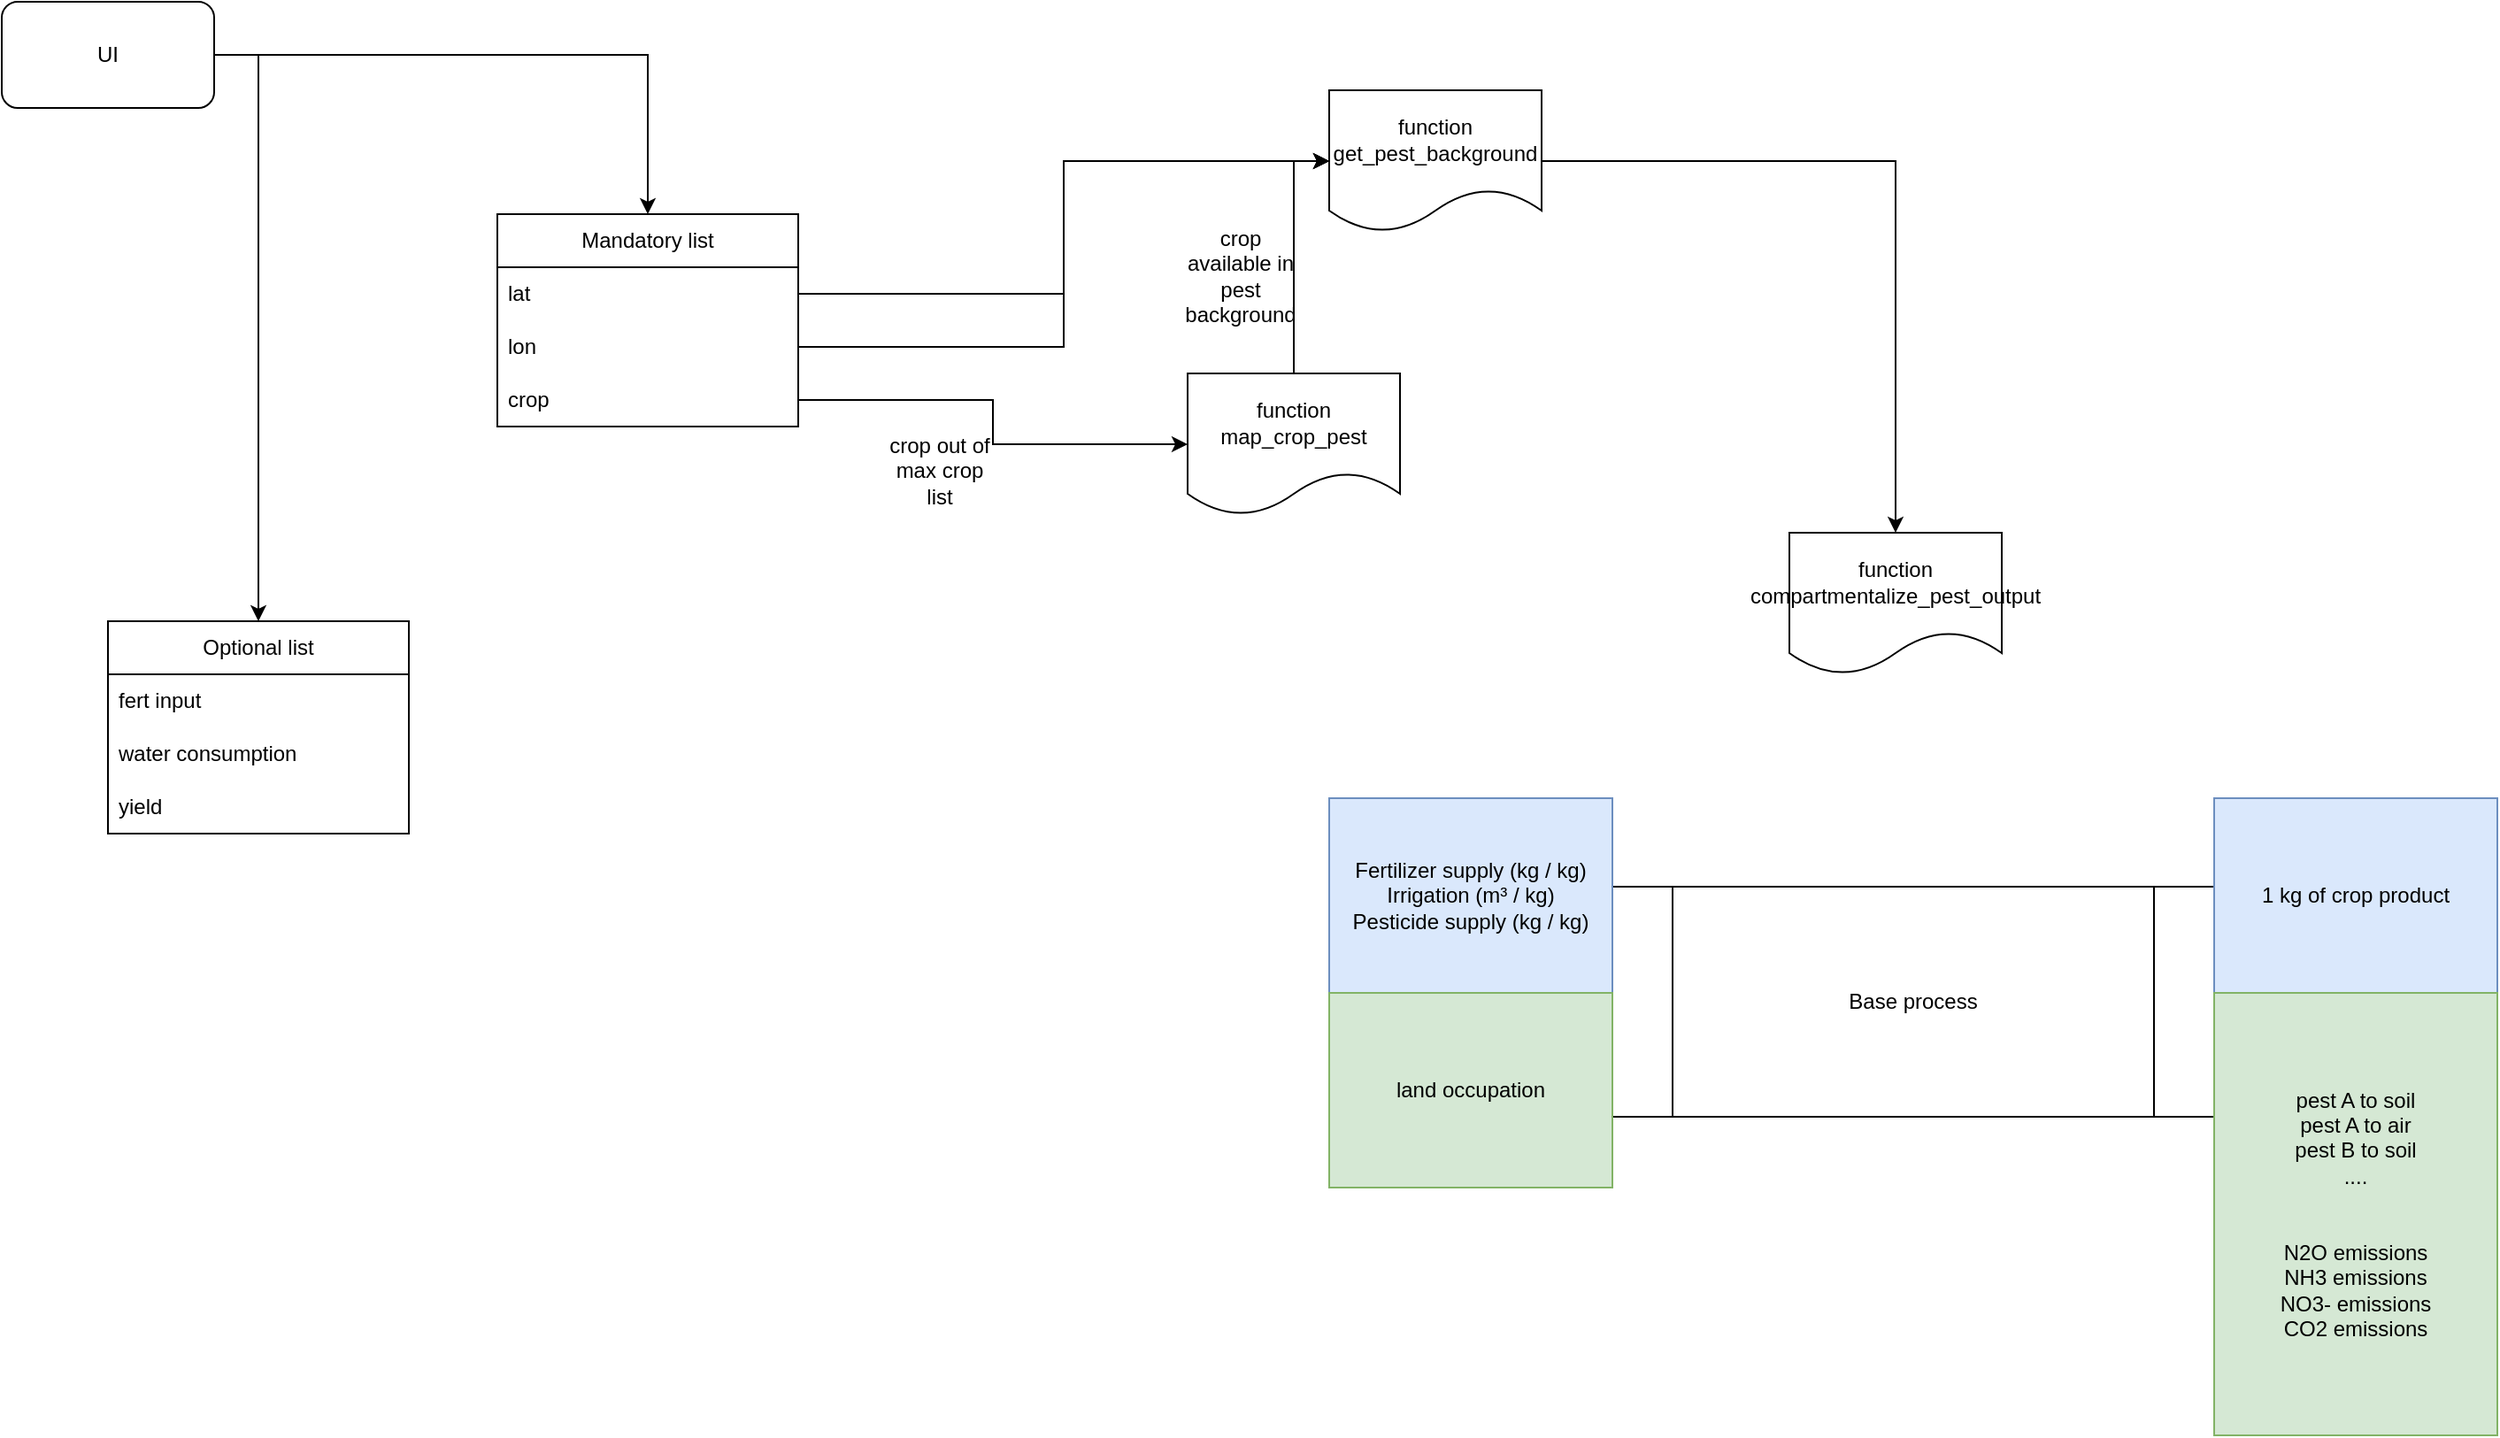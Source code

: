 <mxfile version="24.4.6" type="github">
  <diagram name="Page-1" id="pc6PM3e2iaqK9xveRkoi">
    <mxGraphModel dx="2140" dy="1842" grid="1" gridSize="10" guides="1" tooltips="1" connect="1" arrows="1" fold="1" page="1" pageScale="1" pageWidth="827" pageHeight="1169" math="0" shadow="0">
      <root>
        <mxCell id="0" />
        <mxCell id="1" parent="0" />
        <mxCell id="SHC5wfu7n01j2c97J29x-1" value="Base process" style="shape=process;whiteSpace=wrap;html=1;backgroundOutline=1;" vertex="1" parent="1">
          <mxGeometry x="680" y="320" width="340" height="130" as="geometry" />
        </mxCell>
        <mxCell id="SHC5wfu7n01j2c97J29x-2" value="&lt;div&gt;Fertilizer supply (kg / kg)&lt;/div&gt;&lt;div&gt;Irrigation (m³ / kg)&lt;/div&gt;&lt;div&gt;Pesticide supply (kg / kg)&lt;br&gt;&lt;/div&gt;" style="rounded=0;whiteSpace=wrap;html=1;fillColor=#dae8fc;strokeColor=#6c8ebf;" vertex="1" parent="1">
          <mxGeometry x="520" y="270" width="160" height="110" as="geometry" />
        </mxCell>
        <mxCell id="SHC5wfu7n01j2c97J29x-3" value="&lt;div&gt;land occupation&lt;/div&gt;" style="rounded=0;whiteSpace=wrap;html=1;fillColor=#d5e8d4;strokeColor=#82b366;" vertex="1" parent="1">
          <mxGeometry x="520" y="380" width="160" height="110" as="geometry" />
        </mxCell>
        <mxCell id="SHC5wfu7n01j2c97J29x-4" value="1 kg of crop product" style="rounded=0;whiteSpace=wrap;html=1;fillColor=#dae8fc;strokeColor=#6c8ebf;" vertex="1" parent="1">
          <mxGeometry x="1020" y="270" width="160" height="110" as="geometry" />
        </mxCell>
        <mxCell id="SHC5wfu7n01j2c97J29x-5" value="&lt;div&gt;pest A to soil&lt;/div&gt;&lt;div&gt;pest A to air&lt;/div&gt;&lt;div&gt;pest B to soil&lt;/div&gt;&lt;div&gt;....&lt;/div&gt;&lt;div&gt;&lt;br&gt;&lt;/div&gt;&lt;div&gt;&lt;br&gt;&lt;/div&gt;&lt;div&gt;N2O emissions&lt;/div&gt;&lt;div&gt;NH3 emissions&lt;/div&gt;&lt;div&gt;NO3- emissions&lt;br&gt;&lt;/div&gt;&lt;div&gt;CO2 emissions&lt;/div&gt;" style="rounded=0;whiteSpace=wrap;html=1;fillColor=#d5e8d4;strokeColor=#82b366;" vertex="1" parent="1">
          <mxGeometry x="1020" y="380" width="160" height="250" as="geometry" />
        </mxCell>
        <mxCell id="SHC5wfu7n01j2c97J29x-6" value="Mandatory list" style="swimlane;fontStyle=0;childLayout=stackLayout;horizontal=1;startSize=30;horizontalStack=0;resizeParent=1;resizeParentMax=0;resizeLast=0;collapsible=1;marginBottom=0;whiteSpace=wrap;html=1;" vertex="1" parent="1">
          <mxGeometry x="50" y="-60" width="170" height="120" as="geometry" />
        </mxCell>
        <mxCell id="SHC5wfu7n01j2c97J29x-7" value="lat" style="text;strokeColor=none;fillColor=none;align=left;verticalAlign=middle;spacingLeft=4;spacingRight=4;overflow=hidden;points=[[0,0.5],[1,0.5]];portConstraint=eastwest;rotatable=0;whiteSpace=wrap;html=1;" vertex="1" parent="SHC5wfu7n01j2c97J29x-6">
          <mxGeometry y="30" width="170" height="30" as="geometry" />
        </mxCell>
        <mxCell id="SHC5wfu7n01j2c97J29x-8" value="lon" style="text;strokeColor=none;fillColor=none;align=left;verticalAlign=middle;spacingLeft=4;spacingRight=4;overflow=hidden;points=[[0,0.5],[1,0.5]];portConstraint=eastwest;rotatable=0;whiteSpace=wrap;html=1;" vertex="1" parent="SHC5wfu7n01j2c97J29x-6">
          <mxGeometry y="60" width="170" height="30" as="geometry" />
        </mxCell>
        <mxCell id="SHC5wfu7n01j2c97J29x-9" value="crop" style="text;strokeColor=none;fillColor=none;align=left;verticalAlign=middle;spacingLeft=4;spacingRight=4;overflow=hidden;points=[[0,0.5],[1,0.5]];portConstraint=eastwest;rotatable=0;whiteSpace=wrap;html=1;" vertex="1" parent="SHC5wfu7n01j2c97J29x-6">
          <mxGeometry y="90" width="170" height="30" as="geometry" />
        </mxCell>
        <mxCell id="SHC5wfu7n01j2c97J29x-11" style="edgeStyle=orthogonalEdgeStyle;rounded=0;orthogonalLoop=1;jettySize=auto;html=1;entryX=0.5;entryY=0;entryDx=0;entryDy=0;" edge="1" parent="1" source="SHC5wfu7n01j2c97J29x-10" target="SHC5wfu7n01j2c97J29x-6">
          <mxGeometry relative="1" as="geometry" />
        </mxCell>
        <mxCell id="SHC5wfu7n01j2c97J29x-12" style="edgeStyle=orthogonalEdgeStyle;rounded=0;orthogonalLoop=1;jettySize=auto;html=1;exitX=1;exitY=0.5;exitDx=0;exitDy=0;entryX=0.5;entryY=0;entryDx=0;entryDy=0;" edge="1" parent="1" source="SHC5wfu7n01j2c97J29x-10" target="SHC5wfu7n01j2c97J29x-13">
          <mxGeometry relative="1" as="geometry">
            <mxPoint x="-50" y="120" as="targetPoint" />
          </mxGeometry>
        </mxCell>
        <mxCell id="SHC5wfu7n01j2c97J29x-10" value="UI" style="rounded=1;whiteSpace=wrap;html=1;" vertex="1" parent="1">
          <mxGeometry x="-230" y="-180" width="120" height="60" as="geometry" />
        </mxCell>
        <mxCell id="SHC5wfu7n01j2c97J29x-13" value="Optional list" style="swimlane;fontStyle=0;childLayout=stackLayout;horizontal=1;startSize=30;horizontalStack=0;resizeParent=1;resizeParentMax=0;resizeLast=0;collapsible=1;marginBottom=0;whiteSpace=wrap;html=1;" vertex="1" parent="1">
          <mxGeometry x="-170" y="170" width="170" height="120" as="geometry" />
        </mxCell>
        <mxCell id="SHC5wfu7n01j2c97J29x-14" value="fert input" style="text;strokeColor=none;fillColor=none;align=left;verticalAlign=middle;spacingLeft=4;spacingRight=4;overflow=hidden;points=[[0,0.5],[1,0.5]];portConstraint=eastwest;rotatable=0;whiteSpace=wrap;html=1;" vertex="1" parent="SHC5wfu7n01j2c97J29x-13">
          <mxGeometry y="30" width="170" height="30" as="geometry" />
        </mxCell>
        <mxCell id="SHC5wfu7n01j2c97J29x-15" value="water consumption" style="text;strokeColor=none;fillColor=none;align=left;verticalAlign=middle;spacingLeft=4;spacingRight=4;overflow=hidden;points=[[0,0.5],[1,0.5]];portConstraint=eastwest;rotatable=0;whiteSpace=wrap;html=1;" vertex="1" parent="SHC5wfu7n01j2c97J29x-13">
          <mxGeometry y="60" width="170" height="30" as="geometry" />
        </mxCell>
        <mxCell id="SHC5wfu7n01j2c97J29x-16" value="yield" style="text;strokeColor=none;fillColor=none;align=left;verticalAlign=middle;spacingLeft=4;spacingRight=4;overflow=hidden;points=[[0,0.5],[1,0.5]];portConstraint=eastwest;rotatable=0;whiteSpace=wrap;html=1;" vertex="1" parent="SHC5wfu7n01j2c97J29x-13">
          <mxGeometry y="90" width="170" height="30" as="geometry" />
        </mxCell>
        <mxCell id="SHC5wfu7n01j2c97J29x-37" style="edgeStyle=orthogonalEdgeStyle;rounded=0;orthogonalLoop=1;jettySize=auto;html=1;entryX=0.5;entryY=0;entryDx=0;entryDy=0;" edge="1" parent="1" source="SHC5wfu7n01j2c97J29x-24" target="SHC5wfu7n01j2c97J29x-38">
          <mxGeometry relative="1" as="geometry">
            <mxPoint x="840" y="150" as="targetPoint" />
          </mxGeometry>
        </mxCell>
        <mxCell id="SHC5wfu7n01j2c97J29x-24" value="function get_pest_background" style="shape=document;whiteSpace=wrap;html=1;boundedLbl=1;fontStyle=0;startSize=30;" vertex="1" parent="1">
          <mxGeometry x="520" y="-130" width="120" height="80" as="geometry" />
        </mxCell>
        <mxCell id="SHC5wfu7n01j2c97J29x-27" style="edgeStyle=orthogonalEdgeStyle;rounded=0;orthogonalLoop=1;jettySize=auto;html=1;exitX=1;exitY=0.5;exitDx=0;exitDy=0;entryX=0;entryY=0.5;entryDx=0;entryDy=0;" edge="1" parent="1" source="SHC5wfu7n01j2c97J29x-7" target="SHC5wfu7n01j2c97J29x-24">
          <mxGeometry relative="1" as="geometry" />
        </mxCell>
        <mxCell id="SHC5wfu7n01j2c97J29x-28" style="edgeStyle=orthogonalEdgeStyle;rounded=0;orthogonalLoop=1;jettySize=auto;html=1;exitX=1;exitY=0.5;exitDx=0;exitDy=0;entryX=0;entryY=0.5;entryDx=0;entryDy=0;" edge="1" parent="1" source="SHC5wfu7n01j2c97J29x-8" target="SHC5wfu7n01j2c97J29x-24">
          <mxGeometry relative="1" as="geometry">
            <mxPoint x="330" as="targetPoint" />
          </mxGeometry>
        </mxCell>
        <mxCell id="SHC5wfu7n01j2c97J29x-34" style="edgeStyle=orthogonalEdgeStyle;rounded=0;orthogonalLoop=1;jettySize=auto;html=1;entryX=0;entryY=0.5;entryDx=0;entryDy=0;" edge="1" parent="1" source="SHC5wfu7n01j2c97J29x-30" target="SHC5wfu7n01j2c97J29x-24">
          <mxGeometry relative="1" as="geometry" />
        </mxCell>
        <mxCell id="SHC5wfu7n01j2c97J29x-30" value="function map_crop_pest" style="shape=document;whiteSpace=wrap;html=1;boundedLbl=1;fontStyle=0;startSize=30;" vertex="1" parent="1">
          <mxGeometry x="440" y="30" width="120" height="80" as="geometry" />
        </mxCell>
        <mxCell id="SHC5wfu7n01j2c97J29x-33" style="edgeStyle=orthogonalEdgeStyle;rounded=0;orthogonalLoop=1;jettySize=auto;html=1;entryX=0;entryY=0.5;entryDx=0;entryDy=0;" edge="1" parent="1" source="SHC5wfu7n01j2c97J29x-9" target="SHC5wfu7n01j2c97J29x-30">
          <mxGeometry relative="1" as="geometry" />
        </mxCell>
        <mxCell id="SHC5wfu7n01j2c97J29x-35" value="crop out of max crop list" style="text;html=1;align=center;verticalAlign=middle;whiteSpace=wrap;rounded=0;" vertex="1" parent="1">
          <mxGeometry x="270" y="70" width="60" height="30" as="geometry" />
        </mxCell>
        <mxCell id="SHC5wfu7n01j2c97J29x-36" value="crop available in pest background" style="text;html=1;align=center;verticalAlign=middle;whiteSpace=wrap;rounded=0;" vertex="1" parent="1">
          <mxGeometry x="440" y="-40" width="60" height="30" as="geometry" />
        </mxCell>
        <mxCell id="SHC5wfu7n01j2c97J29x-38" value="function compartmentalize_pest_output" style="shape=document;whiteSpace=wrap;html=1;boundedLbl=1;fontStyle=0;startSize=30;" vertex="1" parent="1">
          <mxGeometry x="780" y="120" width="120" height="80" as="geometry" />
        </mxCell>
      </root>
    </mxGraphModel>
  </diagram>
</mxfile>
